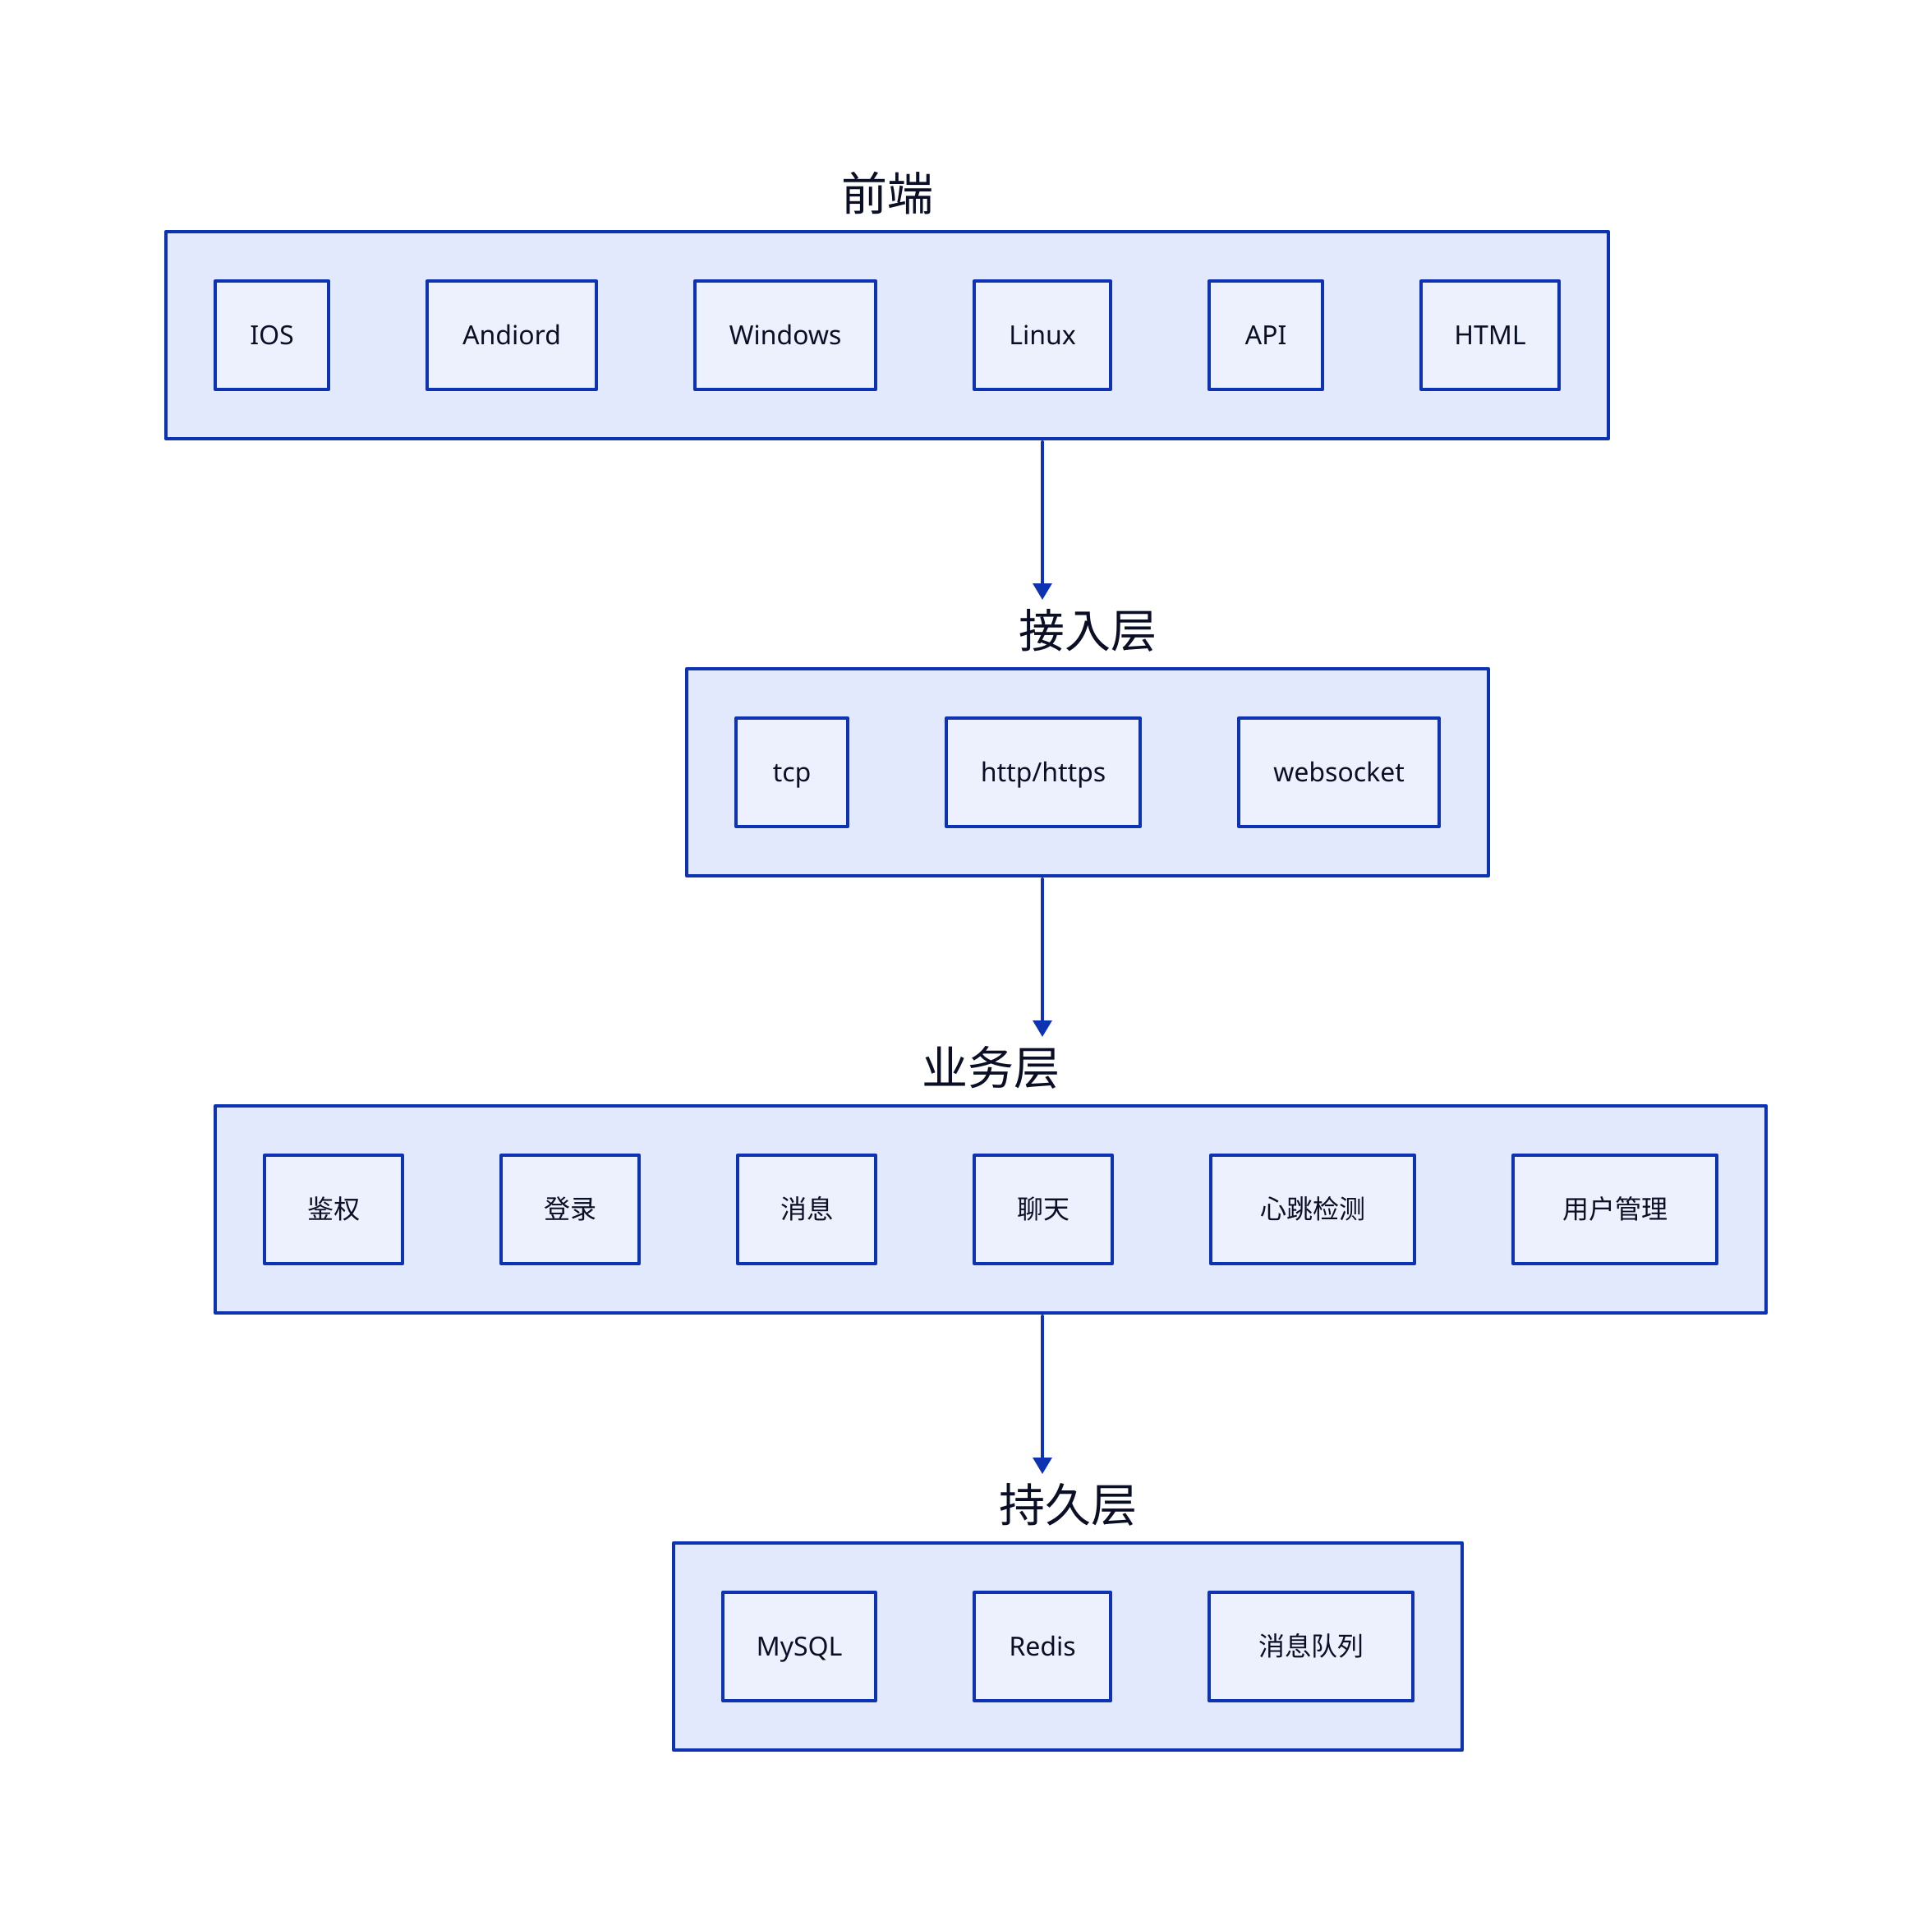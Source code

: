 # Levels
FrontEnd: 前端
Controller: 接入层
Service: 业务层
Dao: 持久层

# Relation
FrontEnd -> Controller
Controller -> Service
Service -> Dao

# Contain
FrontEnd: {
  ios: IOS
  andiord: Andiord
  windows: Windows

  linux: Linux
  api: API
  h5: HTML
}

Controller: {
  TCP: tcp
  HTTP/HTTPs: http/https
  WebSocket: websocket
}

Service: {
  identity: 鉴权
  login: 登录
  message: 消息
  chat: 聊天
  heart: 心跳检测
  manage: 用户管理
}

Dao: {
  sql: MySQL
  nosql: Redis
  mq: 消息队列
}
